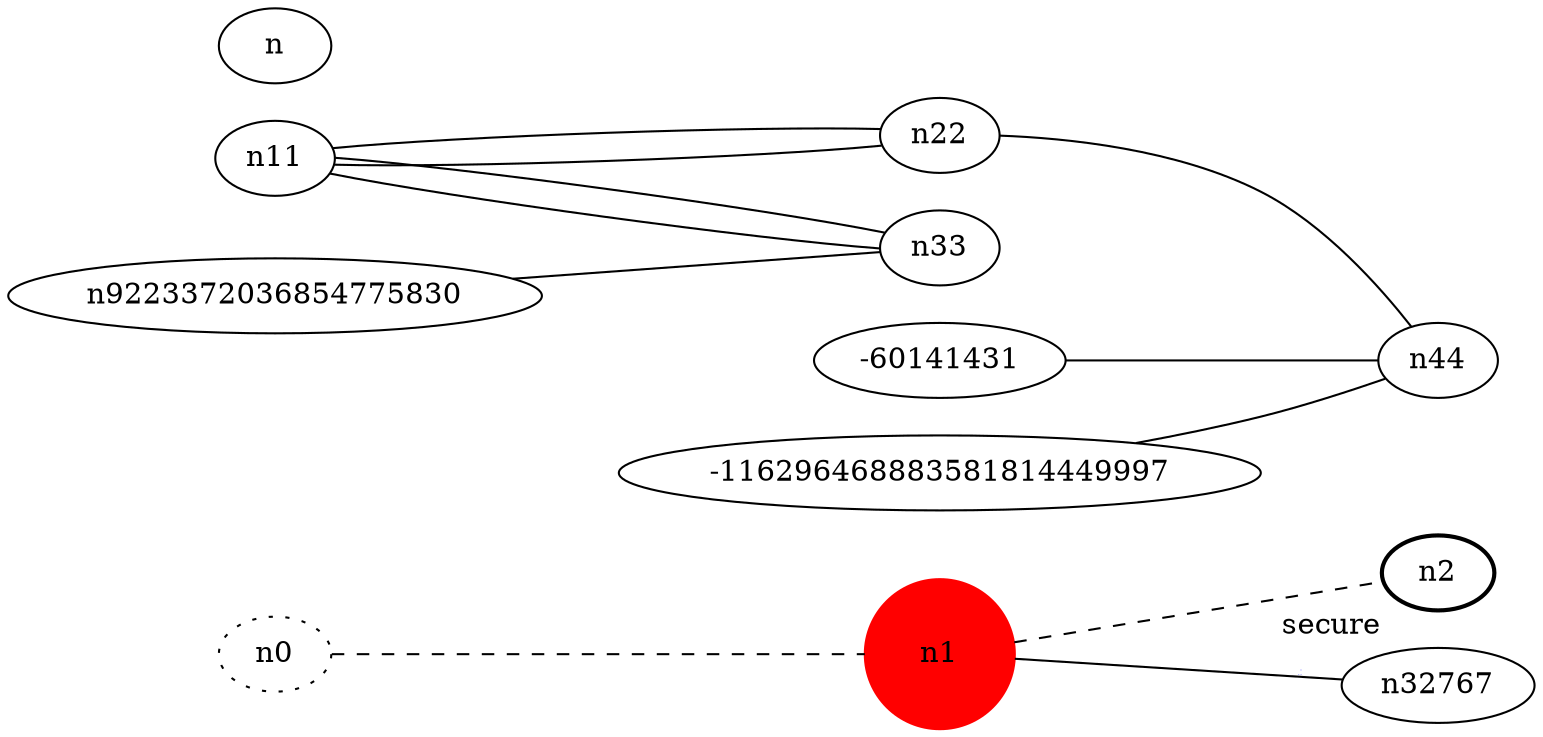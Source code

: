 graph test1 {
	rankdir=LR;
	fontcolor=blue; /* c0; c1; c0 -- c1 */
	n0 [style=dotted, fillcolor="#123456"]; // c2; c-2; c2 -- c3
	n1 [height=1, width=1, color=red, style=filled];
	n2 [style=dotted, fillcolor="#123456"]; // c2; c-2; c2 -- c3
	n1 [height=1, width=1, color=red, style=filled];
	n2 [style=bold, xlabel="secure"];
	n0 -- n1 -- n2[style=dashed];
	n1 -- n32767 [fontname="comic sans", label="d\n\l\G", fontcolor=blue, fontsize=0];
	n11 -- n22;
	n11 -- n33;
	n11 -- n22;
	n11 -- n33;
	n-60141431 -- n44;
	n9223372036854775830 -- n33;
	n22 -- n44;
	n-116296468883581814449997 -- n44;
}
